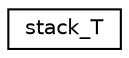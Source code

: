 digraph "Graphical Class Hierarchy"
{
  edge [fontname="Helvetica",fontsize="10",labelfontname="Helvetica",labelfontsize="10"];
  node [fontname="Helvetica",fontsize="10",shape=record];
  rankdir="LR";
  Node0 [label="stack_T",height=0.2,width=0.4,color="black", fillcolor="white", style="filled",URL="$structstack__T.html"];
}
